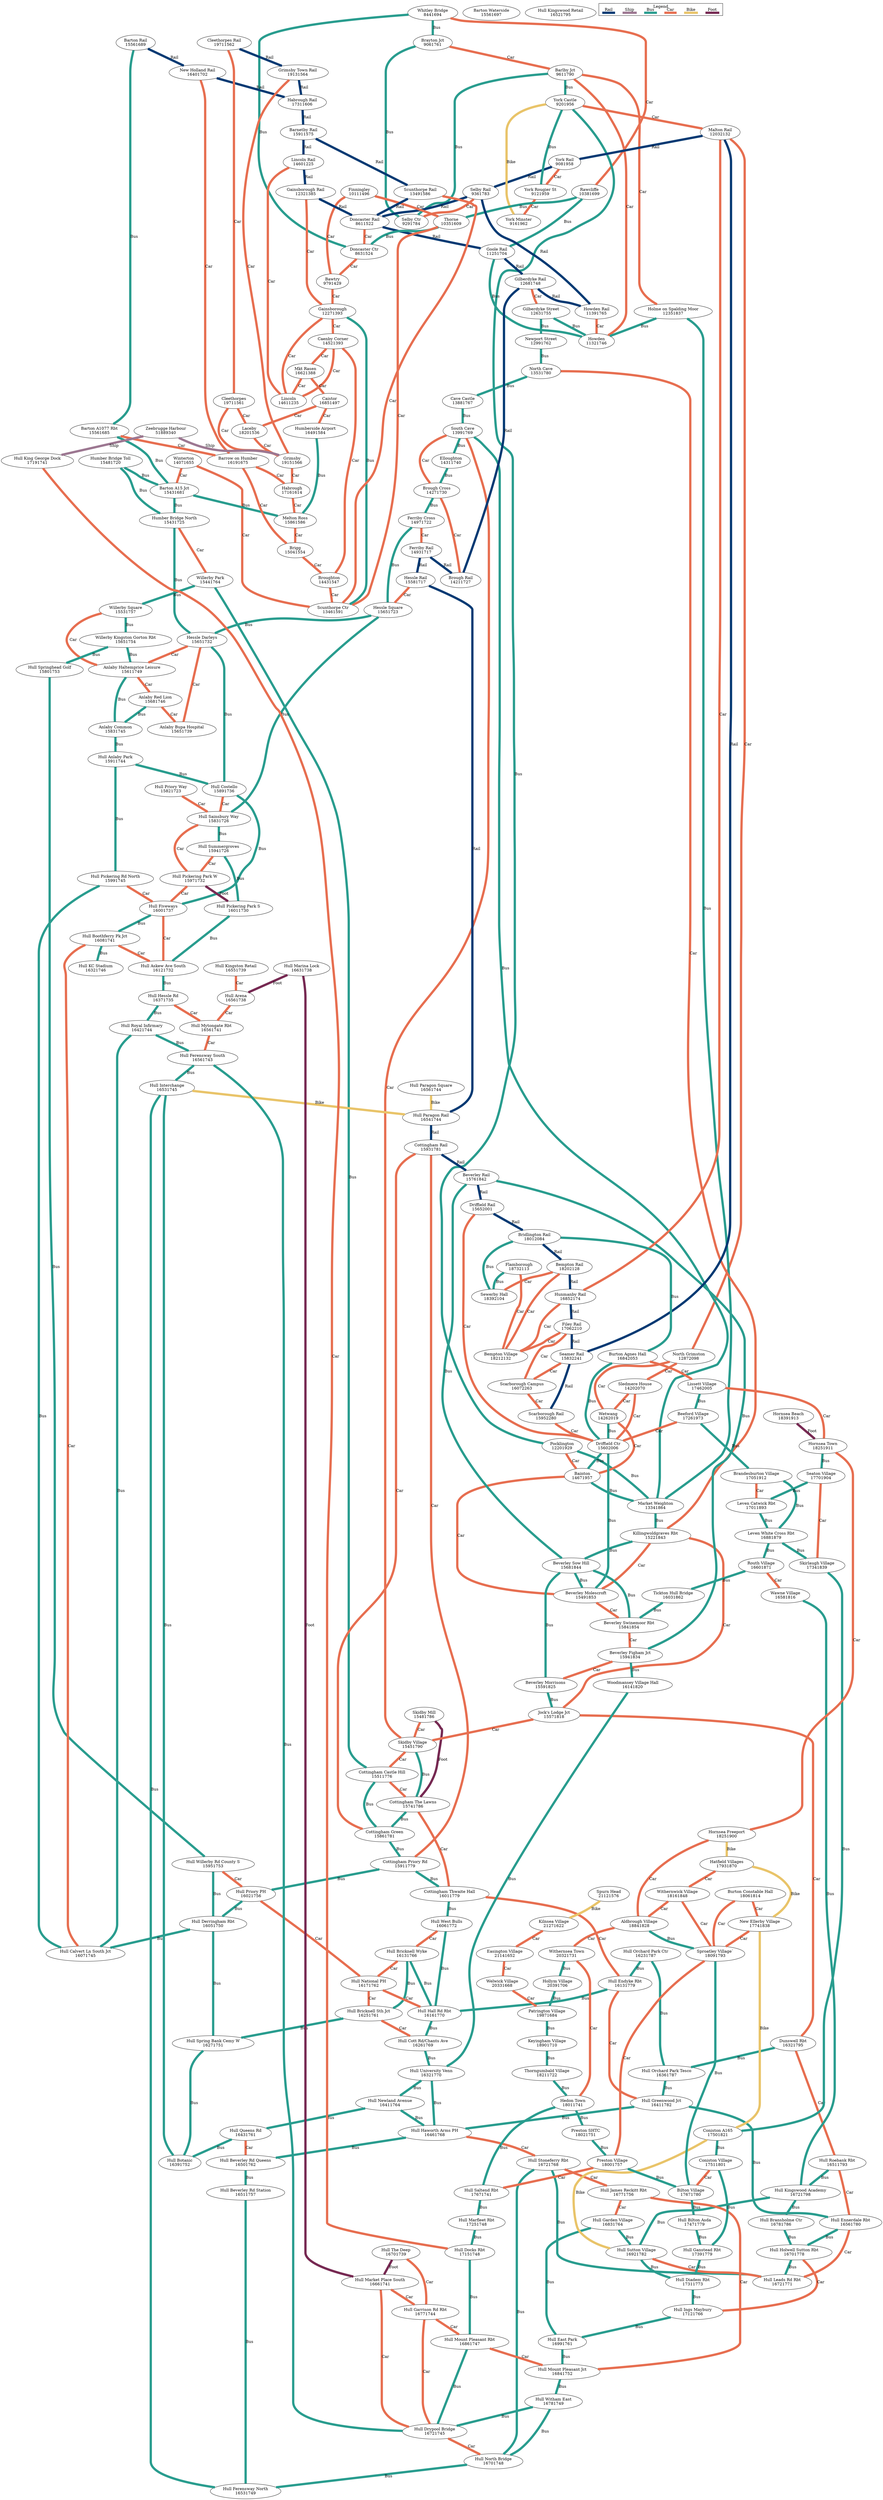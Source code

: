 graph {
0 [label = "Whitley Bridge\n8441694" ]
1 [label = "Doncaster Rail\n8611522" ]
2 [label = "Doncaster Ctr\n8631524" ]
3 [label = "Brayton Jct\n9061761" ]
4 [label = "York Rail\n9081958" ]
5 [label = "York Rougier St\n9121959" ]
6 [label = "York Minster\n9161962" ]
7 [label = "York Castle\n9201956" ]
8 [label = "Selby Ctr\n9291784" ]
9 [label = "Selby Rail\n9361783" ]
10 [label = "Barlby Jct\n9611790" ]
11 [label = "Bawtry\n9791429" ]
12 [label = "Finningley\n10111496" ]
13 [label = "Rawcliffe\n10381699" ]
14 [label = "Thorne\n10351609" ]
15 [label = "Goole Rail\n11251704" ]
16 [label = "Howden\n11321746" ]
17 [label = "Howden Rail\n11391765" ]
18 [label = "Malton Rail\n12032132" ]
19 [label = "Pocklington\n12201929" ]
20 [label = "Gainsborough\n12271393" ]
21 [label = "Gainsborough Rail\n12321385" ]
22 [label = "Holme on Spalding Moor\n12351837" ]
23 [label = "Gilberdyke Street\n12631755" ]
24 [label = "Gilberdyke Rail\n12681748" ]
25 [label = "Newport Street\n12991762" ]
26 [label = "North Grimston\n12872098" ]
27 [label = "Market Weighton\n13341864" ]
28 [label = "Scunthorpe Ctr\n13461591" ]
29 [label = "Scunthorpe Rail\n13491586" ]
30 [label = "North Cave\n13531780" ]
31 [label = "Cave Castle\n13881767" ]
32 [label = "South Cave\n13991769" ]
33 [label = "Winterton\n14071655" ]
34 [label = "Sledmere House\n14202070" ]
35 [label = "Brough Rail\n14211727" ]
36 [label = "Wetwang\n14262019" ]
37 [label = "Brough Cross\n14271730" ]
38 [label = "Elloughton\n14311740" ]
39 [label = "Broughton\n14431547" ]
40 [label = "Caenby Corner\n14521393" ]
41 [label = "Lincoln Rail\n14601225" ]
42 [label = "Lincoln\n14611235" ]
43 [label = "Bainton\n14671957" ]
44 [label = "Ferriby Rail\n14931717" ]
45 [label = "Ferriby Cross\n14971722" ]
46 [label = "Brigg\n15041554" ]
47 [label = "Killingwoldgraves Rbt\n15221843" ]
48 [label = "Barton A15 Jct\n15431681" ]
49 [label = "Humber Bridge North\n15431725" ]
50 [label = "Willerby Park\n15441764" ]
51 [label = "Skidby Village\n15451790" ]
52 [label = "Humber Bridge Toll\n15481720" ]
53 [label = "Skidby Mill\n15481786" ]
54 [label = "Beverley Molescroft\n15491853" ]
55 [label = "Cottingham Castle Hill\n15511776" ]
56 [label = "Willerby Square\n15531757" ]
57 [label = "Barton A1077 Rbt\n15561685" ]
58 [label = "Barton Rail\n15561689" ]
59 [label = "Barton Waterside\n15561697" ]
60 [label = "Jock's Lodge Jct\n15571818" ]
61 [label = "Hessle Rail\n15581717" ]
62 [label = "Beverley Morrisons\n15591825" ]
63 [label = "Driffield Ctr\n15602006" ]
64 [label = "Anlaby Haltemprice Leisure\n15611749" ]
65 [label = "Hessle Square\n15651723" ]
66 [label = "Hessle Darleys\n15651732" ]
67 [label = "Anlaby Bupa Hospital\n15651739" ]
68 [label = "Willerby Kingston Gorton Rbt\n15651754" ]
69 [label = "Driffield Rail\n15652001" ]
70 [label = "Anlaby Red Lion\n15681746" ]
71 [label = "Beverley Sow Hill\n15681844" ]
72 [label = "Cottingham The Lawns\n15741786" ]
73 [label = "Beverley Rail\n15761842" ]
74 [label = "Hull Springhead Golf\n15801753" ]
75 [label = "Hull Priory Way\n15821723" ]
76 [label = "Hull Sainsbury Way\n15831726" ]
77 [label = "Anlaby Common\n15831745" ]
78 [label = "Seamer Rail\n15832241" ]
79 [label = "Beverley Swinemoor Rbt\n15841854" ]
80 [label = "Melton Ross\n15861586" ]
81 [label = "Cottingham Green\n15861781" ]
82 [label = "Hull Costello\n15891736" ]
83 [label = "Barnetby Rail\n15911575" ]
84 [label = "Hull Anlaby Park\n15911744" ]
85 [label = "Cottingham Priory Rd\n15911779" ]
86 [label = "Cottingham Rail\n15931781" ]
87 [label = "Hull Summergroves\n15941726" ]
88 [label = "Beverley Figham Jct\n15941834" ]
89 [label = "Hull Willerby Rd County S\n15951753" ]
90 [label = "Scarborough Rail\n15952280" ]
91 [label = "Hull Pickering Park W\n15971732" ]
92 [label = "Hull Pickering Rd North\n15991745" ]
93 [label = "Hull Fiveways\n16001737" ]
94 [label = "Cottingham Thwaite Hall\n16011779" ]
95 [label = "Hull Pickering Park S\n16011730" ]
96 [label = "Hull Priory PH\n16021756" ]
97 [label = "Tickton Hull Bridge\n16031862" ]
98 [label = "Hull Derringham Rbt\n16051750" ]
99 [label = "Hull West Bulls\n16061772" ]
100 [label = "Hull Calvert Ln South Jct\n16071745" ]
101 [label = "Scarborough Campus\n16072263" ]
102 [label = "Hull Boothferry Pk Jct\n16081741" ]
103 [label = "Hull Askew Ave South\n16121732" ]
104 [label = "Hull Bricknell Wyke\n16131766" ]
105 [label = "Hull Endyke Rbt\n16131779" ]
106 [label = "Woodmansey Village Hall\n16141820" ]
107 [label = "Hull Hall Rd Rbt\n16161770" ]
108 [label = "Hull National PH\n16171762" ]
109 [label = "Barrow on Humber\n16191675" ]
110 [label = "Hull Orchard Park Ctr\n16231787" ]
111 [label = "Hull Bricknell Sth Jct\n16251761" ]
112 [label = "Hull Cott Rd/Chants Ave\n16261769" ]
113 [label = "Hull Spring Bank Cemy W\n16271751" ]
114 [label = "Hull KC Stadium\n16321746" ]
115 [label = "Hull University Venn\n16321770" ]
116 [label = "Dunswell Rbt\n16321795" ]
117 [label = "Hull Orchard Park Tesco\n16361787" ]
118 [label = "Hull Hessle Rd\n16371735" ]
119 [label = "Hull Botanic\n16391752" ]
120 [label = "New Holland Rail\n16401702" ]
121 [label = "Hull Newland Avenue\n16411764" ]
122 [label = "Hull Greenwood Jct\n16411782" ]
123 [label = "Hull Royal Infirmary\n16421744" ]
124 [label = "Hull Queens Rd\n16431761" ]
125 [label = "Hull Haworth Arms PH\n16461768" ]
126 [label = "Humberside Airport\n16491584" ]
127 [label = "Hull Beverley Rd Queens\n16501762" ]
128 [label = "Hull Beverley Rd Station\n16511757" ]
129 [label = "Hull Roebank Rbt\n16511793" ]
130 [label = "Hull Kingswood Retail\n16521795" ]
131 [label = "Hull Interchange\n16531745" ]
132 [label = "Hull Ferensway North\n16531749" ]
133 [label = "Hull Paragon Rail\n16541744" ]
134 [label = "Hull Kingston Retail\n16551739" ]
135 [label = "Hull Arena\n16561738" ]
136 [label = "Hull Mytongate Rbt\n16561741" ]
137 [label = "Hull Ferensway South\n16561743" ]
138 [label = "Hull Paragon Square\n16561744" ]
139 [label = "Hull Ennerdale Rbt\n16561780" ]
140 [label = "Wawne Village\n16581816" ]
141 [label = "Routh Village\n16601871" ]
142 [label = "Mkt Rasen\n16621388" ]
143 [label = "Hull Marina Lock\n16631738" ]
144 [label = "Hull Market Place South\n16661741" ]
145 [label = "Hull The Deep\n16701739" ]
146 [label = "Hull North Bridge\n16701748" ]
147 [label = "Hull Holwell Sutton Rbt\n16701778" ]
148 [label = "Hull Drypool Bridge\n16721745" ]
149 [label = "Hull Stoneferry Rbt\n16721768" ]
150 [label = "Hull Leads Rd Rbt\n16721771" ]
151 [label = "Hull Kingswood Academy\n16721798" ]
152 [label = "Hull Garrison Rd Rbt\n16771744" ]
153 [label = "Hull James Reckitt Rbt\n16771756" ]
154 [label = "Hull Witham East\n16781749" ]
155 [label = "Hull Bransholme Ctr\n16781786" ]
156 [label = "Hull Garden Village\n16831764" ]
157 [label = "Hull Mount Pleasant Jct\n16841752" ]
158 [label = "Burton Agnes Hall\n16842053" ]
159 [label = "Caistor\n16851497" ]
160 [label = "Hunmanby Rail\n16852174" ]
161 [label = "Hull Mount Pleasant Rbt\n16861747" ]
162 [label = "Leven White Cross Rbt\n16881879" ]
163 [label = "Hull Sutton Village\n16921782" ]
164 [label = "Hull East Park\n16991761" ]
165 [label = "Leven Catwick Rbt\n17011893" ]
166 [label = "Brandesburton Village\n17051912" ]
167 [label = "Filey Rail\n17062210" ]
168 [label = "Hull Ings Maybury\n17121766" ]
169 [label = "Hull Docks Rbt\n17151748" ]
170 [label = "Habrough\n17161614" ]
171 [label = "Hull King George Dock\n17191741" ]
172 [label = "Hull Marfleet Rbt\n17251748" ]
173 [label = "Beeford Village\n17261973" ]
174 [label = "Habrough Rail\n17311606" ]
175 [label = "Hull Diadem Rbt\n17311773" ]
176 [label = "Skirlaugh Village\n17341839" ]
177 [label = "Hull Ganstead Rbt\n17391779" ]
178 [label = "Lissett Village\n17462005" ]
179 [label = "Hull Bilton Asda\n17471779" ]
180 [label = "Coniston A165\n17501821" ]
181 [label = "Coniston Village\n17511801" ]
182 [label = "Hull Saltend Rbt\n17671741" ]
183 [label = "Bilton Village\n17671780" ]
184 [label = "Seaton Village\n17701904" ]
185 [label = "New Ellerby Village\n17741838" ]
186 [label = "Hatfield Villages\n17931870" ]
187 [label = "Preston Village\n18001757" ]
188 [label = "Hedon Town\n18011741" ]
189 [label = "Bridlington Rail\n18012084" ]
190 [label = "Preston SHTC\n18021751" ]
191 [label = "Burton Constable Hall\n18061814" ]
192 [label = "Sproatley Village`\n18091793" ]
193 [label = "Withernwick Village\n18161848" ]
194 [label = "Laceby\n18201536" ]
195 [label = "Bempton Rail\n18202128" ]
196 [label = "Thorngumbald Village\n18211722" ]
197 [label = "Bempton Village\n18212132" ]
198 [label = "Hornsea Freeport\n18251900" ]
199 [label = "Hornsea Town\n18251911" ]
200 [label = "Hornsea Beach\n18391913" ]
201 [label = "Sewerby Hall\n18392104" ]
202 [label = "Flamborough\n18732113" ]
203 [label = "Aldbrough Village\n18841828" ]
204 [label = "Keyingham Village\n18901710" ]
205 [label = "Grimsby Town Rail\n19131564" ]
206 [label = "Grimsby\n19151566" ]
207 [label = "Cleethorpes\n19711561" ]
208 [label = "Cleethorpes Rail\n19711562" ]
209 [label = "Patrington Village\n19871684" ]
210 [label = "Withernsea Town\n20321731" ]
211 [label = "Welwick Village\n20331668" ]
212 [label = "Hollym Village\n20391706" ]
213 [label = "Spurn Head\n21121576" ]
214 [label = "Easington Village\n21141652" ]
215 [label = "Kilnsea Village\n21271622" ]
216 [label = "Zeebrugge Harbour\n51889340" ]
0 -- 3 [color = "#2A9D8F" penwidth="8" label="Bus"]
0 -- 13 [color = "#E76F51" penwidth="8" label="Car"]
1 -- 2 [color = "#E76F51" penwidth="8" label="Car"]
1 -- 15 [color = "#073B74" penwidth="8" label="Rail"]
2 -- 11 [color = "#E76F51" penwidth="8" label="Car"]
2 -- 0 [color = "#2A9D8F" penwidth="8" label="Bus"]
3 -- 10 [color = "#E76F51" penwidth="8" label="Car"]
4 -- 9 [color = "#073B74" penwidth="8" label="Rail"]
4 -- 5 [color = "#E76F51" penwidth="8" label="Car"]
5 -- 6 [color = "#E76F51" penwidth="8" label="Car"]
5 -- 7 [color = "#2A9D8F" penwidth="8" label="Bus"]
6 -- 7 [color = "#E9C46A" penwidth="8" label="Bike"]
7 -- 18 [color = "#E76F51" penwidth="8" label="Car"]
7 -- 19 [color = "#2A9D8F" penwidth="8" label="Bus"]
8 -- 3 [color = "#2A9D8F" penwidth="8" label="Bus"]
8 -- 10 [color = "#2A9D8F" penwidth="8" label="Bus"]
9 -- 8 [color = "#E76F51" penwidth="8" label="Car"]
9 -- 1 [color = "#073B74" penwidth="8" label="Rail"]
10 -- 22 [color = "#E76F51" penwidth="8" label="Car"]
10 -- 7 [color = "#2A9D8F" penwidth="8" label="Bus"]
11 -- 20 [color = "#E76F51" penwidth="8" label="Car"]
12 -- 14 [color = "#E76F51" penwidth="8" label="Car"]
12 -- 11 [color = "#E76F51" penwidth="8" label="Car"]
14 -- 2 [color = "#2A9D8F" penwidth="8" label="Bus"]
14 -- 28 [color = "#E76F51" penwidth="8" label="Car"]
13 -- 14 [color = "#2A9D8F" penwidth="8" label="Bus"]
13 -- 15 [color = "#2A9D8F" penwidth="8" label="Bus"]
15 -- 24 [color = "#073B74" penwidth="8" label="Rail"]
16 -- 10 [color = "#E76F51" penwidth="8" label="Car"]
16 -- 15 [color = "#2A9D8F" penwidth="8" label="Bus"]
17 -- 16 [color = "#E76F51" penwidth="8" label="Car"]
17 -- 9 [color = "#073B74" penwidth="8" label="Rail"]
18 -- 4 [color = "#073B74" penwidth="8" label="Rail"]
18 -- 26 [color = "#E76F51" penwidth="8" label="Car"]
19 -- 27 [color = "#2A9D8F" penwidth="8" label="Bus"]
19 -- 43 [color = "#E76F51" penwidth="8" label="Car"]
20 -- 28 [color = "#2A9D8F" penwidth="8" label="Bus"]
20 -- 40 [color = "#E76F51" penwidth="8" label="Car"]
21 -- 1 [color = "#073B74" penwidth="8" label="Rail"]
21 -- 20 [color = "#E76F51" penwidth="8" label="Car"]
22 -- 16 [color = "#2A9D8F" penwidth="8" label="Bus"]
22 -- 27 [color = "#2A9D8F" penwidth="8" label="Bus"]
23 -- 25 [color = "#2A9D8F" penwidth="8" label="Bus"]
23 -- 16 [color = "#2A9D8F" penwidth="8" label="Bus"]
24 -- 23 [color = "#E76F51" penwidth="8" label="Car"]
24 -- 17 [color = "#073B74" penwidth="8" label="Rail"]
26 -- 36 [color = "#E76F51" penwidth="8" label="Car"]
26 -- 34 [color = "#E76F51" penwidth="8" label="Car"]
25 -- 30 [color = "#2A9D8F" penwidth="8" label="Bus"]
27 -- 47 [color = "#2A9D8F" penwidth="8" label="Bus"]
27 -- 32 [color = "#2A9D8F" penwidth="8" label="Bus"]
29 -- 28 [color = "#E76F51" penwidth="8" label="Car"]
29 -- 1 [color = "#073B74" penwidth="8" label="Rail"]
30 -- 31 [color = "#2A9D8F" penwidth="8" label="Bus"]
30 -- 47 [color = "#E76F51" penwidth="8" label="Car"]
31 -- 32 [color = "#2A9D8F" penwidth="8" label="Bus"]
32 -- 38 [color = "#2A9D8F" penwidth="8" label="Bus"]
32 -- 51 [color = "#E76F51" penwidth="8" label="Car"]
33 -- 28 [color = "#E76F51" penwidth="8" label="Car"]
33 -- 48 [color = "#E76F51" penwidth="8" label="Car"]
34 -- 36 [color = "#E76F51" penwidth="8" label="Car"]
34 -- 63 [color = "#E76F51" penwidth="8" label="Car"]
35 -- 37 [color = "#E76F51" penwidth="8" label="Car"]
35 -- 24 [color = "#073B74" penwidth="8" label="Rail"]
36 -- 63 [color = "#2A9D8F" penwidth="8" label="Bus"]
36 -- 43 [color = "#E76F51" penwidth="8" label="Car"]
37 -- 45 [color = "#2A9D8F" penwidth="8" label="Bus"]
37 -- 32 [color = "#E76F51" penwidth="8" label="Car"]
38 -- 37 [color = "#2A9D8F" penwidth="8" label="Bus"]
39 -- 40 [color = "#E76F51" penwidth="8" label="Car"]
39 -- 28 [color = "#E76F51" penwidth="8" label="Car"]
40 -- 42 [color = "#E76F51" penwidth="8" label="Car"]
40 -- 142 [color = "#E76F51" penwidth="8" label="Car"]
41 -- 21 [color = "#073B74" penwidth="8" label="Rail"]
41 -- 42 [color = "#E76F51" penwidth="8" label="Car"]
42 -- 20 [color = "#E76F51" penwidth="8" label="Car"]
43 -- 54 [color = "#E76F51" penwidth="8" label="Car"]
43 -- 27 [color = "#2A9D8F" penwidth="8" label="Bus"]
44 -- 61 [color = "#073B74" penwidth="8" label="Rail"]
44 -- 35 [color = "#073B74" penwidth="8" label="Rail"]
45 -- 65 [color = "#2A9D8F" penwidth="8" label="Bus"]
45 -- 44 [color = "#E76F51" penwidth="8" label="Car"]
46 -- 39 [color = "#E76F51" penwidth="8" label="Car"]
47 -- 60 [color = "#E76F51" penwidth="8" label="Car"]
47 -- 71 [color = "#2A9D8F" penwidth="8" label="Bus"]
48 -- 49 [color = "#2A9D8F" penwidth="8" label="Bus"]
48 -- 80 [color = "#2A9D8F" penwidth="8" label="Bus"]
49 -- 66 [color = "#2A9D8F" penwidth="8" label="Bus"]
49 -- 50 [color = "#E76F51" penwidth="8" label="Car"]
50 -- 56 [color = "#2A9D8F" penwidth="8" label="Bus"]
50 -- 55 [color = "#2A9D8F" penwidth="8" label="Bus"]
51 -- 72 [color = "#2A9D8F" penwidth="8" label="Bus"]
51 -- 55 [color = "#E76F51" penwidth="8" label="Car"]
52 -- 49 [color = "#2A9D8F" penwidth="8" label="Bus"]
52 -- 48 [color = "#2A9D8F" penwidth="8" label="Bus"]
53 -- 72 [color = "#772A53" penwidth="8" label="Foot"]
53 -- 51 [color = "#E76F51" penwidth="8" label="Car"]
54 -- 47 [color = "#E76F51" penwidth="8" label="Car"]
54 -- 79 [color = "#E76F51" penwidth="8" label="Car"]
55 -- 81 [color = "#2A9D8F" penwidth="8" label="Bus"]
55 -- 72 [color = "#E76F51" penwidth="8" label="Car"]
56 -- 68 [color = "#2A9D8F" penwidth="8" label="Bus"]
56 -- 64 [color = "#E76F51" penwidth="8" label="Car"]
57 -- 48 [color = "#2A9D8F" penwidth="8" label="Bus"]
57 -- 109 [color = "#E76F51" penwidth="8" label="Car"]
58 -- 120 [color = "#073B74" penwidth="8" label="Rail"]
58 -- 57 [color = "#2A9D8F" penwidth="8" label="Bus"]
60 -- 116 [color = "#E76F51" penwidth="8" label="Car"]
60 -- 51 [color = "#E76F51" penwidth="8" label="Car"]
61 -- 133 [color = "#073B74" penwidth="8" label="Rail"]
61 -- 65 [color = "#E76F51" penwidth="8" label="Car"]
62 -- 60 [color = "#2A9D8F" penwidth="8" label="Bus"]
62 -- 71 [color = "#2A9D8F" penwidth="8" label="Bus"]
63 -- 54 [color = "#2A9D8F" penwidth="8" label="Bus"]
63 -- 43 [color = "#2A9D8F" penwidth="8" label="Bus"]
64 -- 77 [color = "#2A9D8F" penwidth="8" label="Bus"]
64 -- 70 [color = "#E76F51" penwidth="8" label="Car"]
65 -- 76 [color = "#2A9D8F" penwidth="8" label="Bus"]
65 -- 66 [color = "#2A9D8F" penwidth="8" label="Bus"]
66 -- 82 [color = "#2A9D8F" penwidth="8" label="Bus"]
66 -- 64 [color = "#E76F51" penwidth="8" label="Car"]
67 -- 66 [color = "#E76F51" penwidth="8" label="Car"]
68 -- 74 [color = "#2A9D8F" penwidth="8" label="Bus"]
68 -- 64 [color = "#2A9D8F" penwidth="8" label="Bus"]
69 -- 189 [color = "#073B74" penwidth="8" label="Rail"]
69 -- 63 [color = "#E76F51" penwidth="8" label="Car"]
70 -- 77 [color = "#2A9D8F" penwidth="8" label="Bus"]
70 -- 67 [color = "#E76F51" penwidth="8" label="Car"]
71 -- 73 [color = "#2A9D8F" penwidth="8" label="Bus"]
71 -- 54 [color = "#2A9D8F" penwidth="8" label="Bus"]
72 -- 81 [color = "#2A9D8F" penwidth="8" label="Bus"]
72 -- 94 [color = "#E76F51" penwidth="8" label="Car"]
73 -- 69 [color = "#073B74" penwidth="8" label="Rail"]
73 -- 88 [color = "#2A9D8F" penwidth="8" label="Bus"]
74 -- 89 [color = "#2A9D8F" penwidth="8" label="Bus"]
75 -- 76 [color = "#E76F51" penwidth="8" label="Car"]
76 -- 87 [color = "#2A9D8F" penwidth="8" label="Bus"]
76 -- 91 [color = "#E76F51" penwidth="8" label="Car"]
77 -- 84 [color = "#2A9D8F" penwidth="8" label="Bus"]
78 -- 18 [color = "#073B74" penwidth="8" label="Rail"]
78 -- 101 [color = "#E76F51" penwidth="8" label="Car"]
79 -- 88 [color = "#E76F51" penwidth="8" label="Car"]
79 -- 71 [color = "#2A9D8F" penwidth="8" label="Bus"]
80 -- 46 [color = "#E76F51" penwidth="8" label="Car"]
81 -- 85 [color = "#2A9D8F" penwidth="8" label="Bus"]
81 -- 86 [color = "#E76F51" penwidth="8" label="Car"]
82 -- 93 [color = "#2A9D8F" penwidth="8" label="Bus"]
82 -- 76 [color = "#E76F51" penwidth="8" label="Car"]
83 -- 41 [color = "#073B74" penwidth="8" label="Rail"]
83 -- 29 [color = "#073B74" penwidth="8" label="Rail"]
84 -- 92 [color = "#2A9D8F" penwidth="8" label="Bus"]
84 -- 82 [color = "#2A9D8F" penwidth="8" label="Bus"]
85 -- 96 [color = "#2A9D8F" penwidth="8" label="Bus"]
85 -- 94 [color = "#2A9D8F" penwidth="8" label="Bus"]
86 -- 73 [color = "#073B74" penwidth="8" label="Rail"]
86 -- 85 [color = "#E76F51" penwidth="8" label="Car"]
87 -- 95 [color = "#2A9D8F" penwidth="8" label="Bus"]
87 -- 91 [color = "#E76F51" penwidth="8" label="Car"]
88 -- 106 [color = "#2A9D8F" penwidth="8" label="Bus"]
88 -- 62 [color = "#E76F51" penwidth="8" label="Car"]
89 -- 98 [color = "#2A9D8F" penwidth="8" label="Bus"]
89 -- 96 [color = "#E76F51" penwidth="8" label="Car"]
90 -- 78 [color = "#073B74" penwidth="8" label="Rail"]
90 -- 63 [color = "#E76F51" penwidth="8" label="Car"]
91 -- 93 [color = "#E76F51" penwidth="8" label="Car"]
91 -- 95 [color = "#772A53" penwidth="8" label="Foot"]
92 -- 100 [color = "#2A9D8F" penwidth="8" label="Bus"]
92 -- 93 [color = "#E76F51" penwidth="8" label="Car"]
93 -- 102 [color = "#2A9D8F" penwidth="8" label="Bus"]
93 -- 103 [color = "#E76F51" penwidth="8" label="Car"]
95 -- 103 [color = "#2A9D8F" penwidth="8" label="Bus"]
94 -- 99 [color = "#2A9D8F" penwidth="8" label="Bus"]
94 -- 105 [color = "#E76F51" penwidth="8" label="Car"]
96 -- 98 [color = "#2A9D8F" penwidth="8" label="Bus"]
96 -- 108 [color = "#E76F51" penwidth="8" label="Car"]
97 -- 79 [color = "#2A9D8F" penwidth="8" label="Bus"]
98 -- 100 [color = "#2A9D8F" penwidth="8" label="Bus"]
98 -- 113 [color = "#2A9D8F" penwidth="8" label="Bus"]
99 -- 107 [color = "#2A9D8F" penwidth="8" label="Bus"]
99 -- 104 [color = "#E76F51" penwidth="8" label="Car"]
100 -- 123 [color = "#2A9D8F" penwidth="8" label="Bus"]
100 -- 102 [color = "#E76F51" penwidth="8" label="Car"]
101 -- 90 [color = "#E76F51" penwidth="8" label="Car"]
101 -- 167 [color = "#E76F51" penwidth="8" label="Car"]
102 -- 114 [color = "#2A9D8F" penwidth="8" label="Bus"]
102 -- 103 [color = "#E76F51" penwidth="8" label="Car"]
103 -- 118 [color = "#2A9D8F" penwidth="8" label="Bus"]
104 -- 111 [color = "#2A9D8F" penwidth="8" label="Bus"]
104 -- 108 [color = "#E76F51" penwidth="8" label="Car"]
105 -- 107 [color = "#2A9D8F" penwidth="8" label="Bus"]
105 -- 122 [color = "#E76F51" penwidth="8" label="Car"]
106 -- 115 [color = "#2A9D8F" penwidth="8" label="Bus"]
107 -- 112 [color = "#2A9D8F" penwidth="8" label="Bus"]
107 -- 104 [color = "#2A9D8F" penwidth="8" label="Bus"]
108 -- 111 [color = "#E76F51" penwidth="8" label="Car"]
108 -- 107 [color = "#E76F51" penwidth="8" label="Car"]
109 -- 170 [color = "#E76F51" penwidth="8" label="Car"]
109 -- 46 [color = "#E76F51" penwidth="8" label="Car"]
110 -- 117 [color = "#2A9D8F" penwidth="8" label="Bus"]
110 -- 105 [color = "#2A9D8F" penwidth="8" label="Bus"]
111 -- 112 [color = "#E76F51" penwidth="8" label="Car"]
111 -- 113 [color = "#2A9D8F" penwidth="8" label="Bus"]
112 -- 115 [color = "#2A9D8F" penwidth="8" label="Bus"]
113 -- 119 [color = "#2A9D8F" penwidth="8" label="Bus"]
115 -- 121 [color = "#2A9D8F" penwidth="8" label="Bus"]
115 -- 125 [color = "#2A9D8F" penwidth="8" label="Bus"]
116 -- 117 [color = "#2A9D8F" penwidth="8" label="Bus"]
116 -- 129 [color = "#E76F51" penwidth="8" label="Car"]
117 -- 122 [color = "#2A9D8F" penwidth="8" label="Bus"]
118 -- 123 [color = "#2A9D8F" penwidth="8" label="Bus"]
118 -- 136 [color = "#E76F51" penwidth="8" label="Car"]
119 -- 131 [color = "#2A9D8F" penwidth="8" label="Bus"]
120 -- 174 [color = "#073B74" penwidth="8" label="Rail"]
120 -- 109 [color = "#E76F51" penwidth="8" label="Car"]
121 -- 124 [color = "#2A9D8F" penwidth="8" label="Bus"]
121 -- 125 [color = "#2A9D8F" penwidth="8" label="Bus"]
122 -- 125 [color = "#2A9D8F" penwidth="8" label="Bus"]
122 -- 139 [color = "#2A9D8F" penwidth="8" label="Bus"]
123 -- 137 [color = "#2A9D8F" penwidth="8" label="Bus"]
124 -- 127 [color = "#E76F51" penwidth="8" label="Car"]
124 -- 119 [color = "#2A9D8F" penwidth="8" label="Bus"]
125 -- 127 [color = "#2A9D8F" penwidth="8" label="Bus"]
125 -- 149 [color = "#E76F51" penwidth="8" label="Car"]
126 -- 80 [color = "#2A9D8F" penwidth="8" label="Bus"]
127 -- 128 [color = "#2A9D8F" penwidth="8" label="Bus"]
128 -- 132 [color = "#2A9D8F" penwidth="8" label="Bus"]
129 -- 139 [color = "#E76F51" penwidth="8" label="Car"]
129 -- 151 [color = "#2A9D8F" penwidth="8" label="Bus"]
131 -- 133 [color = "#E9C46A" penwidth="8" label="Bike"]
132 -- 131 [color = "#2A9D8F" penwidth="8" label="Bus"]
133 -- 86 [color = "#073B74" penwidth="8" label="Rail"]
134 -- 135 [color = "#E76F51" penwidth="8" label="Car"]
135 -- 136 [color = "#E76F51" penwidth="8" label="Car"]
136 -- 137 [color = "#E76F51" penwidth="8" label="Car"]
137 -- 131 [color = "#2A9D8F" penwidth="8" label="Bus"]
138 -- 133 [color = "#E9C46A" penwidth="8" label="Bike"]
139 -- 147 [color = "#2A9D8F" penwidth="8" label="Bus"]
139 -- 150 [color = "#E76F51" penwidth="8" label="Car"]
140 -- 151 [color = "#2A9D8F" penwidth="8" label="Bus"]
141 -- 97 [color = "#2A9D8F" penwidth="8" label="Bus"]
141 -- 140 [color = "#E76F51" penwidth="8" label="Car"]
142 -- 42 [color = "#E76F51" penwidth="8" label="Car"]
142 -- 159 [color = "#E76F51" penwidth="8" label="Car"]
143 -- 144 [color = "#772A53" penwidth="8" label="Foot"]
143 -- 135 [color = "#772A53" penwidth="8" label="Foot"]
144 -- 152 [color = "#E76F51" penwidth="8" label="Car"]
144 -- 148 [color = "#E76F51" penwidth="8" label="Car"]
145 -- 152 [color = "#E76F51" penwidth="8" label="Car"]
145 -- 144 [color = "#772A53" penwidth="8" label="Foot"]
146 -- 132 [color = "#2A9D8F" penwidth="8" label="Bus"]
147 -- 168 [color = "#E76F51" penwidth="8" label="Car"]
147 -- 150 [color = "#2A9D8F" penwidth="8" label="Bus"]
148 -- 146 [color = "#E76F51" penwidth="8" label="Car"]
148 -- 137 [color = "#2A9D8F" penwidth="8" label="Bus"]
149 -- 153 [color = "#E76F51" penwidth="8" label="Car"]
149 -- 146 [color = "#2A9D8F" penwidth="8" label="Bus"]
150 -- 149 [color = "#2A9D8F" penwidth="8" label="Bus"]
151 -- 155 [color = "#2A9D8F" penwidth="8" label="Bus"]
151 -- 163 [color = "#2A9D8F" penwidth="8" label="Bus"]
152 -- 161 [color = "#E76F51" penwidth="8" label="Car"]
152 -- 148 [color = "#E76F51" penwidth="8" label="Car"]
153 -- 157 [color = "#E76F51" penwidth="8" label="Car"]
153 -- 156 [color = "#E76F51" penwidth="8" label="Car"]
154 -- 146 [color = "#2A9D8F" penwidth="8" label="Bus"]
154 -- 148 [color = "#2A9D8F" penwidth="8" label="Bus"]
155 -- 147 [color = "#2A9D8F" penwidth="8" label="Bus"]
156 -- 164 [color = "#2A9D8F" penwidth="8" label="Bus"]
156 -- 163 [color = "#2A9D8F" penwidth="8" label="Bus"]
157 -- 154 [color = "#2A9D8F" penwidth="8" label="Bus"]
158 -- 178 [color = "#E76F51" penwidth="8" label="Car"]
158 -- 63 [color = "#2A9D8F" penwidth="8" label="Bus"]
159 -- 194 [color = "#E76F51" penwidth="8" label="Car"]
159 -- 126 [color = "#E76F51" penwidth="8" label="Car"]
160 -- 167 [color = "#073B74" penwidth="8" label="Rail"]
160 -- 18 [color = "#E76F51" penwidth="8" label="Car"]
161 -- 157 [color = "#E76F51" penwidth="8" label="Car"]
161 -- 148 [color = "#2A9D8F" penwidth="8" label="Bus"]
162 -- 176 [color = "#2A9D8F" penwidth="8" label="Bus"]
162 -- 141 [color = "#2A9D8F" penwidth="8" label="Bus"]
163 -- 175 [color = "#2A9D8F" penwidth="8" label="Bus"]
163 -- 150 [color = "#E76F51" penwidth="8" label="Car"]
164 -- 157 [color = "#2A9D8F" penwidth="8" label="Bus"]
165 -- 162 [color = "#2A9D8F" penwidth="8" label="Bus"]
166 -- 165 [color = "#E76F51" penwidth="8" label="Car"]
166 -- 162 [color = "#2A9D8F" penwidth="8" label="Bus"]
167 -- 78 [color = "#073B74" penwidth="8" label="Rail"]
167 -- 197 [color = "#E76F51" penwidth="8" label="Car"]
168 -- 164 [color = "#2A9D8F" penwidth="8" label="Bus"]
169 -- 161 [color = "#2A9D8F" penwidth="8" label="Bus"]
170 -- 80 [color = "#E76F51" penwidth="8" label="Car"]
171 -- 169 [color = "#E76F51" penwidth="8" label="Car"]
172 -- 169 [color = "#2A9D8F" penwidth="8" label="Bus"]
173 -- 166 [color = "#2A9D8F" penwidth="8" label="Bus"]
173 -- 63 [color = "#E76F51" penwidth="8" label="Car"]
174 -- 83 [color = "#073B74" penwidth="8" label="Rail"]
175 -- 168 [color = "#2A9D8F" penwidth="8" label="Bus"]
176 -- 180 [color = "#2A9D8F" penwidth="8" label="Bus"]
177 -- 175 [color = "#2A9D8F" penwidth="8" label="Bus"]
178 -- 173 [color = "#2A9D8F" penwidth="8" label="Bus"]
178 -- 199 [color = "#E76F51" penwidth="8" label="Car"]
179 -- 177 [color = "#2A9D8F" penwidth="8" label="Bus"]
180 -- 181 [color = "#2A9D8F" penwidth="8" label="Bus"]
180 -- 163 [color = "#E9C46A" penwidth="8" label="Bike"]
181 -- 177 [color = "#2A9D8F" penwidth="8" label="Bus"]
181 -- 183 [color = "#E76F51" penwidth="8" label="Car"]
182 -- 172 [color = "#2A9D8F" penwidth="8" label="Bus"]
183 -- 179 [color = "#2A9D8F" penwidth="8" label="Bus"]
184 -- 176 [color = "#E76F51" penwidth="8" label="Car"]
184 -- 165 [color = "#2A9D8F" penwidth="8" label="Bus"]
185 -- 192 [color = "#E76F51" penwidth="8" label="Car"]
185 -- 180 [color = "#E9C46A" penwidth="8" label="Bike"]
186 -- 193 [color = "#E76F51" penwidth="8" label="Car"]
186 -- 185 [color = "#E9C46A" penwidth="8" label="Bike"]
187 -- 183 [color = "#2A9D8F" penwidth="8" label="Bus"]
187 -- 182 [color = "#E76F51" penwidth="8" label="Car"]
188 -- 190 [color = "#2A9D8F" penwidth="8" label="Bus"]
188 -- 182 [color = "#2A9D8F" penwidth="8" label="Bus"]
189 -- 195 [color = "#073B74" penwidth="8" label="Rail"]
189 -- 158 [color = "#2A9D8F" penwidth="8" label="Bus"]
190 -- 187 [color = "#2A9D8F" penwidth="8" label="Bus"]
191 -- 192 [color = "#E76F51" penwidth="8" label="Car"]
191 -- 185 [color = "#E76F51" penwidth="8" label="Car"]
192 -- 183 [color = "#2A9D8F" penwidth="8" label="Bus"]
192 -- 187 [color = "#E76F51" penwidth="8" label="Car"]
193 -- 203 [color = "#E76F51" penwidth="8" label="Car"]
193 -- 192 [color = "#E76F51" penwidth="8" label="Car"]
194 -- 206 [color = "#E76F51" penwidth="8" label="Car"]
195 -- 160 [color = "#073B74" penwidth="8" label="Rail"]
195 -- 201 [color = "#E76F51" penwidth="8" label="Car"]
196 -- 188 [color = "#2A9D8F" penwidth="8" label="Bus"]
197 -- 195 [color = "#E76F51" penwidth="8" label="Car"]
197 -- 160 [color = "#E76F51" penwidth="8" label="Car"]
198 -- 203 [color = "#E76F51" penwidth="8" label="Car"]
198 -- 186 [color = "#E9C46A" penwidth="8" label="Bike"]
199 -- 198 [color = "#E76F51" penwidth="8" label="Car"]
199 -- 184 [color = "#2A9D8F" penwidth="8" label="Bus"]
200 -- 199 [color = "#772A53" penwidth="8" label="Foot"]
201 -- 189 [color = "#2A9D8F" penwidth="8" label="Bus"]
202 -- 201 [color = "#2A9D8F" penwidth="8" label="Bus"]
202 -- 197 [color = "#E76F51" penwidth="8" label="Car"]
203 -- 192 [color = "#2A9D8F" penwidth="8" label="Bus"]
203 -- 210 [color = "#E76F51" penwidth="8" label="Car"]
204 -- 196 [color = "#2A9D8F" penwidth="8" label="Bus"]
205 -- 206 [color = "#E76F51" penwidth="8" label="Car"]
205 -- 174 [color = "#073B74" penwidth="8" label="Rail"]
206 -- 170 [color = "#E76F51" penwidth="8" label="Car"]
207 -- 206 [color = "#E76F51" penwidth="8" label="Car"]
207 -- 194 [color = "#E76F51" penwidth="8" label="Car"]
208 -- 207 [color = "#E76F51" penwidth="8" label="Car"]
208 -- 205 [color = "#073B74" penwidth="8" label="Rail"]
209 -- 204 [color = "#2A9D8F" penwidth="8" label="Bus"]
210 -- 212 [color = "#2A9D8F" penwidth="8" label="Bus"]
210 -- 188 [color = "#E76F51" penwidth="8" label="Car"]
211 -- 209 [color = "#E76F51" penwidth="8" label="Car"]
212 -- 209 [color = "#2A9D8F" penwidth="8" label="Bus"]
213 -- 215 [color = "#E9C46A" penwidth="8" label="Bike"]
214 -- 211 [color = "#E76F51" penwidth="8" label="Car"]
215 -- 214 [color = "#E76F51" penwidth="8" label="Car"]
216 -- 171 [color = "#9D7892" penwidth="8" label="Ship"]
216 -- 206 [color = "#9D7892" penwidth="8" label="Ship"]
subgraph cluster_01 {
label = "Legend";
node [shape=point]
{
rank=same
Foot0 [style = invis];
Foot1 [style = invis];
Bike0 [style = invis];
Bike1 [style = invis];
Car0 [style = invis];
Car1 [style = invis];
Bus0 [style = invis];
Bus1 [style = invis];
Ship0 [style = invis];
Ship1 [style = invis];
Rail0 [style = invis];
Rail1 [style = invis];
}
Foot0 -- Foot1 [label=Foot color="#772A53" penwidth="8"] 
Bike0 -- Bike1 [label=Bike color="#E9C46A" penwidth="8"] 
Car0 -- Car1 [label=Car color="#E76F51" penwidth="8"] 
Bus0 -- Bus1 [label=Bus color="#2A9D8F" penwidth="8"] 
Ship0 -- Ship1 [label=Ship color="#9D7892" penwidth="8"] 
Rail0 -- Rail1 [label=Rail color="#073B74" penwidth="8"] 
}
}
